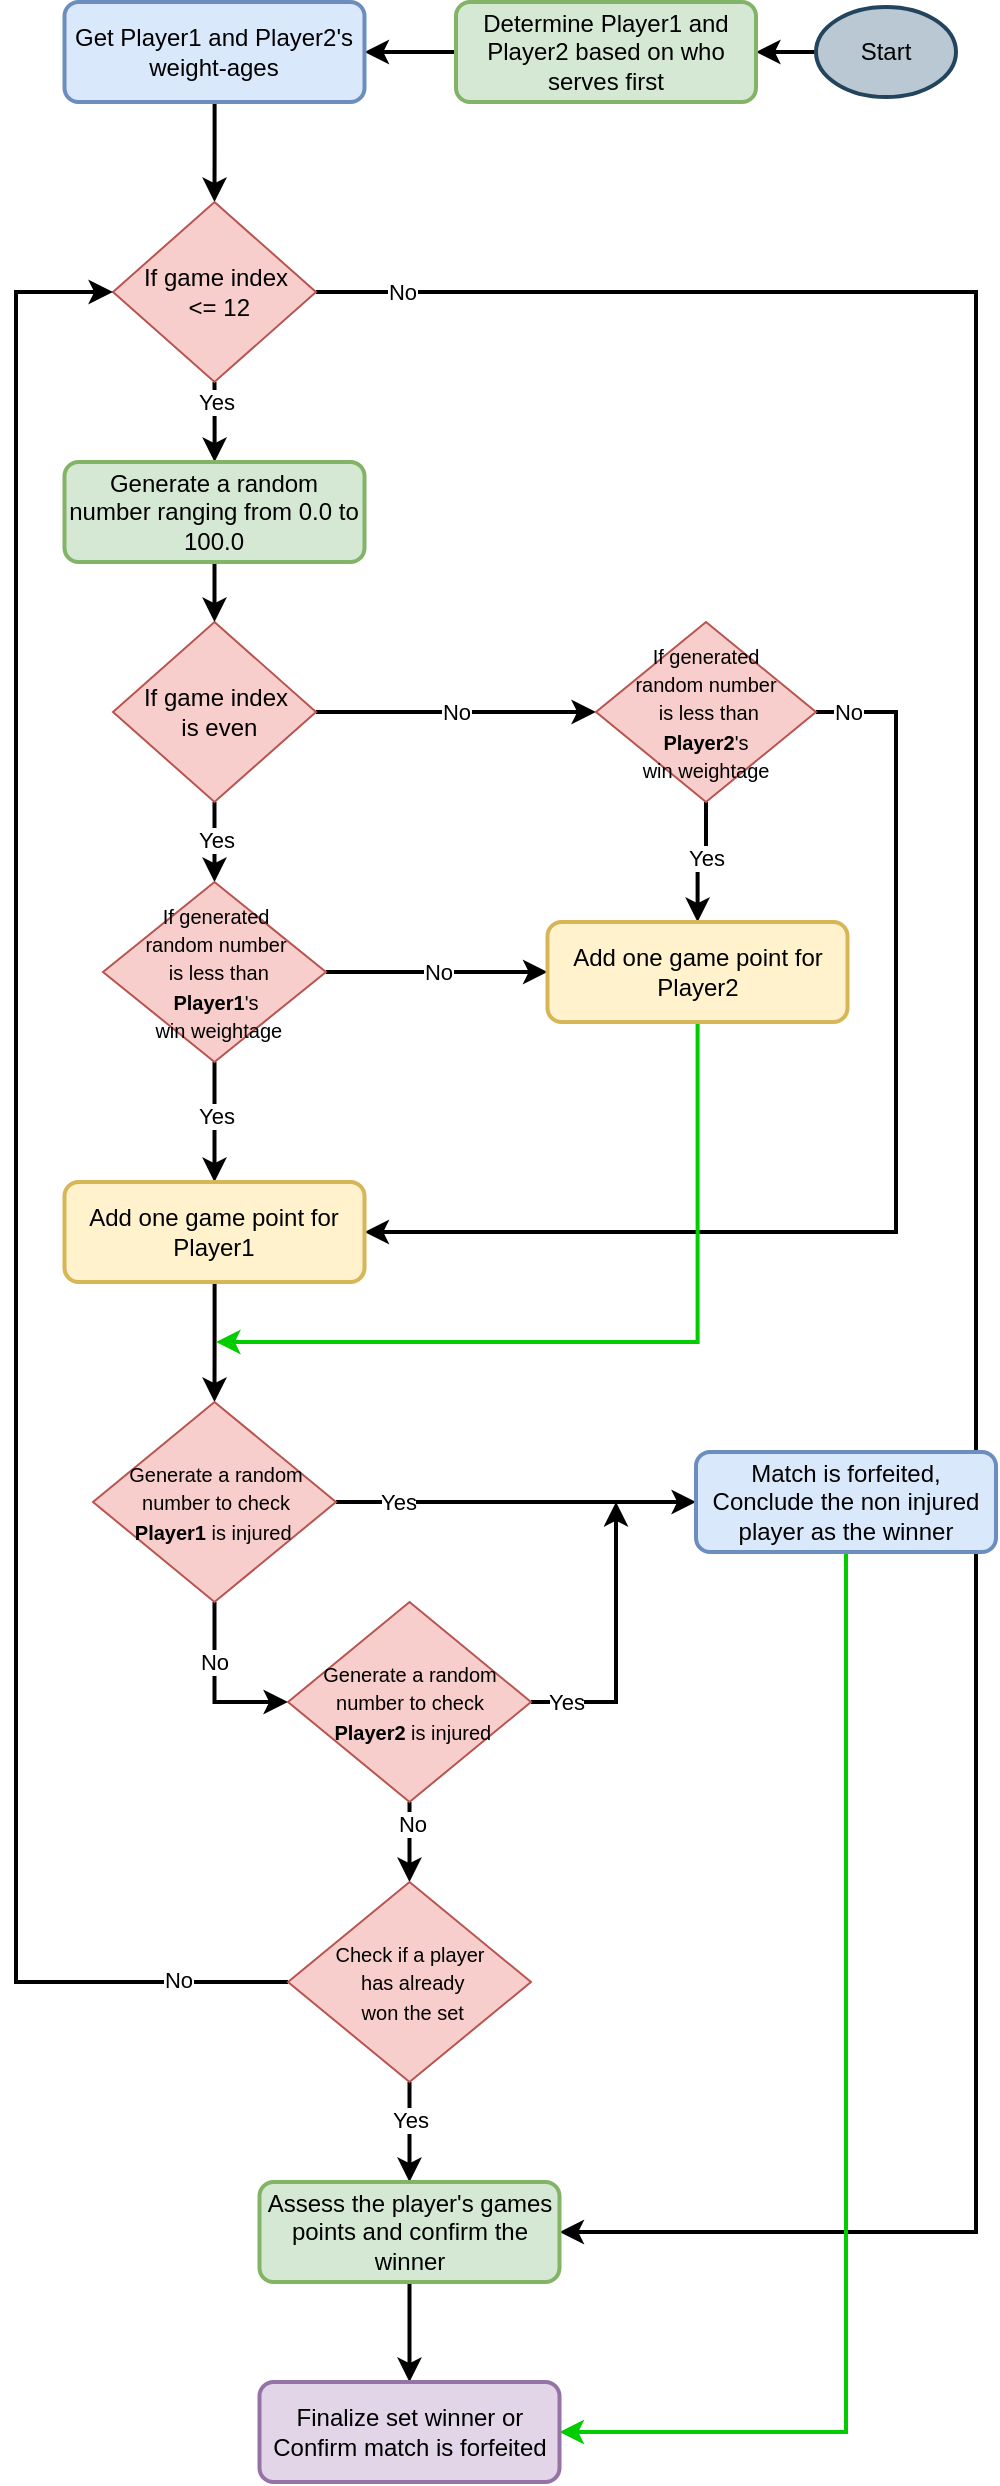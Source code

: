 <mxfile version="14.9.7" type="github">
  <diagram id="qcSVDS0ScA9_0T08C2Cv" name="Page-1">
    <mxGraphModel dx="1109" dy="573" grid="1" gridSize="10" guides="1" tooltips="1" connect="1" arrows="1" fold="1" page="1" pageScale="1" pageWidth="291" pageHeight="413" math="0" shadow="0">
      <root>
        <mxCell id="0" />
        <mxCell id="1" parent="0" />
        <mxCell id="-n2uineiYd9MRzJuJ-59-47" value="" style="edgeStyle=orthogonalEdgeStyle;rounded=0;orthogonalLoop=1;jettySize=auto;html=1;strokeWidth=2;" edge="1" parent="1" source="-n2uineiYd9MRzJuJ-59-1" target="-n2uineiYd9MRzJuJ-59-2">
          <mxGeometry relative="1" as="geometry" />
        </mxCell>
        <mxCell id="-n2uineiYd9MRzJuJ-59-1" value="Start" style="strokeWidth=2;html=1;shape=mxgraph.flowchart.start_1;whiteSpace=wrap;fillColor=#bac8d3;strokeColor=#23445d;" vertex="1" parent="1">
          <mxGeometry x="450" y="22.5" width="70" height="45" as="geometry" />
        </mxCell>
        <mxCell id="-n2uineiYd9MRzJuJ-59-46" style="edgeStyle=orthogonalEdgeStyle;rounded=0;orthogonalLoop=1;jettySize=auto;html=1;entryX=1;entryY=0.5;entryDx=0;entryDy=0;strokeWidth=2;" edge="1" parent="1" source="-n2uineiYd9MRzJuJ-59-2" target="-n2uineiYd9MRzJuJ-59-3">
          <mxGeometry relative="1" as="geometry" />
        </mxCell>
        <mxCell id="-n2uineiYd9MRzJuJ-59-2" value="Determine Player1 and Player2 based on who serves first" style="rounded=1;whiteSpace=wrap;html=1;absoluteArcSize=1;arcSize=14;strokeWidth=2;fillColor=#d5e8d4;strokeColor=#82b366;" vertex="1" parent="1">
          <mxGeometry x="270" y="20" width="150" height="50" as="geometry" />
        </mxCell>
        <mxCell id="-n2uineiYd9MRzJuJ-59-45" style="edgeStyle=orthogonalEdgeStyle;rounded=0;orthogonalLoop=1;jettySize=auto;html=1;entryX=0.5;entryY=0;entryDx=0;entryDy=0;strokeWidth=2;" edge="1" parent="1" source="-n2uineiYd9MRzJuJ-59-3" target="-n2uineiYd9MRzJuJ-59-4">
          <mxGeometry relative="1" as="geometry" />
        </mxCell>
        <mxCell id="-n2uineiYd9MRzJuJ-59-3" value="Get Player1 and Player2&#39;s weight-ages" style="rounded=1;whiteSpace=wrap;html=1;absoluteArcSize=1;arcSize=14;strokeWidth=2;fillColor=#dae8fc;strokeColor=#6c8ebf;" vertex="1" parent="1">
          <mxGeometry x="74.25" y="20" width="150" height="50" as="geometry" />
        </mxCell>
        <mxCell id="-n2uineiYd9MRzJuJ-59-12" style="edgeStyle=orthogonalEdgeStyle;rounded=0;orthogonalLoop=1;jettySize=auto;html=1;exitX=0.5;exitY=1;exitDx=0;exitDy=0;strokeWidth=2;" edge="1" parent="1" source="-n2uineiYd9MRzJuJ-59-4" target="-n2uineiYd9MRzJuJ-59-6">
          <mxGeometry relative="1" as="geometry" />
        </mxCell>
        <mxCell id="-n2uineiYd9MRzJuJ-59-13" value="Yes" style="edgeLabel;html=1;align=center;verticalAlign=middle;resizable=0;points=[];" vertex="1" connectable="0" parent="-n2uineiYd9MRzJuJ-59-12">
          <mxGeometry x="-0.56" y="-1" relative="1" as="geometry">
            <mxPoint x="1" y="1" as="offset" />
          </mxGeometry>
        </mxCell>
        <mxCell id="-n2uineiYd9MRzJuJ-59-50" style="edgeStyle=orthogonalEdgeStyle;rounded=0;orthogonalLoop=1;jettySize=auto;html=1;strokeWidth=2;entryX=1;entryY=0.5;entryDx=0;entryDy=0;" edge="1" parent="1" source="-n2uineiYd9MRzJuJ-59-4" target="-n2uineiYd9MRzJuJ-59-41">
          <mxGeometry relative="1" as="geometry">
            <mxPoint x="420" y="1140" as="targetPoint" />
            <Array as="points">
              <mxPoint x="530" y="165" />
              <mxPoint x="530" y="1135" />
            </Array>
          </mxGeometry>
        </mxCell>
        <mxCell id="-n2uineiYd9MRzJuJ-59-51" value="No" style="edgeLabel;html=1;align=center;verticalAlign=middle;resizable=0;points=[];" vertex="1" connectable="0" parent="-n2uineiYd9MRzJuJ-59-50">
          <mxGeometry x="-0.868" y="-1" relative="1" as="geometry">
            <mxPoint x="-57" y="-1" as="offset" />
          </mxGeometry>
        </mxCell>
        <mxCell id="-n2uineiYd9MRzJuJ-59-4" value="If game index&lt;br&gt;&amp;nbsp;&amp;lt;= 12" style="rhombus;whiteSpace=wrap;html=1;fillColor=#f8cecc;strokeColor=#b85450;" vertex="1" parent="1">
          <mxGeometry x="98.5" y="120" width="101.5" height="90" as="geometry" />
        </mxCell>
        <mxCell id="-n2uineiYd9MRzJuJ-59-15" style="edgeStyle=orthogonalEdgeStyle;rounded=0;orthogonalLoop=1;jettySize=auto;html=1;entryX=0.5;entryY=0;entryDx=0;entryDy=0;strokeWidth=2;" edge="1" parent="1" source="-n2uineiYd9MRzJuJ-59-5" target="-n2uineiYd9MRzJuJ-59-7">
          <mxGeometry relative="1" as="geometry" />
        </mxCell>
        <mxCell id="-n2uineiYd9MRzJuJ-59-16" value="Yes" style="edgeLabel;html=1;align=center;verticalAlign=middle;resizable=0;points=[];" vertex="1" connectable="0" parent="-n2uineiYd9MRzJuJ-59-15">
          <mxGeometry x="-0.049" relative="1" as="geometry">
            <mxPoint as="offset" />
          </mxGeometry>
        </mxCell>
        <mxCell id="-n2uineiYd9MRzJuJ-59-17" value="No" style="edgeStyle=orthogonalEdgeStyle;rounded=0;orthogonalLoop=1;jettySize=auto;html=1;entryX=0;entryY=0.5;entryDx=0;entryDy=0;strokeWidth=2;" edge="1" parent="1" source="-n2uineiYd9MRzJuJ-59-5" target="-n2uineiYd9MRzJuJ-59-8">
          <mxGeometry relative="1" as="geometry" />
        </mxCell>
        <mxCell id="-n2uineiYd9MRzJuJ-59-5" value="If game index&lt;br&gt;&amp;nbsp;is even" style="rhombus;whiteSpace=wrap;html=1;fillColor=#f8cecc;strokeColor=#b85450;" vertex="1" parent="1">
          <mxGeometry x="98.5" y="330" width="101.5" height="90" as="geometry" />
        </mxCell>
        <mxCell id="-n2uineiYd9MRzJuJ-59-14" style="edgeStyle=orthogonalEdgeStyle;rounded=0;orthogonalLoop=1;jettySize=auto;html=1;exitX=0.5;exitY=1;exitDx=0;exitDy=0;entryX=0.5;entryY=0;entryDx=0;entryDy=0;strokeWidth=2;" edge="1" parent="1" source="-n2uineiYd9MRzJuJ-59-6" target="-n2uineiYd9MRzJuJ-59-5">
          <mxGeometry relative="1" as="geometry" />
        </mxCell>
        <mxCell id="-n2uineiYd9MRzJuJ-59-6" value="Generate a random number ranging from 0.0 to 100.0" style="rounded=1;whiteSpace=wrap;html=1;absoluteArcSize=1;arcSize=14;strokeWidth=2;fillColor=#d5e8d4;strokeColor=#82b366;" vertex="1" parent="1">
          <mxGeometry x="74.25" y="250" width="150" height="50" as="geometry" />
        </mxCell>
        <mxCell id="-n2uineiYd9MRzJuJ-59-20" style="edgeStyle=orthogonalEdgeStyle;rounded=0;orthogonalLoop=1;jettySize=auto;html=1;entryX=0.5;entryY=0;entryDx=0;entryDy=0;strokeWidth=2;" edge="1" parent="1" source="-n2uineiYd9MRzJuJ-59-7" target="-n2uineiYd9MRzJuJ-59-9">
          <mxGeometry relative="1" as="geometry" />
        </mxCell>
        <mxCell id="-n2uineiYd9MRzJuJ-59-21" value="Yes" style="edgeLabel;html=1;align=center;verticalAlign=middle;resizable=0;points=[];" vertex="1" connectable="0" parent="-n2uineiYd9MRzJuJ-59-20">
          <mxGeometry x="-0.099" relative="1" as="geometry">
            <mxPoint as="offset" />
          </mxGeometry>
        </mxCell>
        <mxCell id="-n2uineiYd9MRzJuJ-59-25" value="No" style="edgeStyle=orthogonalEdgeStyle;rounded=0;orthogonalLoop=1;jettySize=auto;html=1;strokeWidth=2;" edge="1" parent="1" source="-n2uineiYd9MRzJuJ-59-7" target="-n2uineiYd9MRzJuJ-59-10">
          <mxGeometry relative="1" as="geometry" />
        </mxCell>
        <mxCell id="-n2uineiYd9MRzJuJ-59-7" value="&lt;font style=&quot;font-size: 10px&quot;&gt;If generated &lt;br&gt;random number&lt;br&gt;&amp;nbsp;is less than&lt;br&gt;&lt;b&gt;Player1&lt;/b&gt;&#39;s&lt;br&gt;&amp;nbsp;win weightage&lt;/font&gt;" style="rhombus;whiteSpace=wrap;html=1;fillColor=#f8cecc;strokeColor=#b85450;" vertex="1" parent="1">
          <mxGeometry x="93.5" y="460" width="111.5" height="90" as="geometry" />
        </mxCell>
        <mxCell id="-n2uineiYd9MRzJuJ-59-18" style="edgeStyle=orthogonalEdgeStyle;rounded=0;orthogonalLoop=1;jettySize=auto;html=1;exitX=0.5;exitY=1;exitDx=0;exitDy=0;strokeWidth=2;" edge="1" parent="1" source="-n2uineiYd9MRzJuJ-59-8" target="-n2uineiYd9MRzJuJ-59-10">
          <mxGeometry relative="1" as="geometry" />
        </mxCell>
        <mxCell id="-n2uineiYd9MRzJuJ-59-19" value="Yes" style="edgeLabel;html=1;align=center;verticalAlign=middle;resizable=0;points=[];" vertex="1" connectable="0" parent="-n2uineiYd9MRzJuJ-59-18">
          <mxGeometry x="-0.133" relative="1" as="geometry">
            <mxPoint as="offset" />
          </mxGeometry>
        </mxCell>
        <mxCell id="-n2uineiYd9MRzJuJ-59-26" style="edgeStyle=orthogonalEdgeStyle;rounded=0;orthogonalLoop=1;jettySize=auto;html=1;strokeWidth=2;entryX=1;entryY=0.5;entryDx=0;entryDy=0;" edge="1" parent="1" source="-n2uineiYd9MRzJuJ-59-8" target="-n2uineiYd9MRzJuJ-59-9">
          <mxGeometry relative="1" as="geometry">
            <mxPoint x="490" y="620" as="targetPoint" />
            <Array as="points">
              <mxPoint x="490" y="375" />
              <mxPoint x="490" y="635" />
            </Array>
          </mxGeometry>
        </mxCell>
        <mxCell id="-n2uineiYd9MRzJuJ-59-27" value="No" style="edgeLabel;html=1;align=center;verticalAlign=middle;resizable=0;points=[];" vertex="1" connectable="0" parent="-n2uineiYd9MRzJuJ-59-26">
          <mxGeometry x="-0.782" y="2" relative="1" as="geometry">
            <mxPoint x="-26" y="-22" as="offset" />
          </mxGeometry>
        </mxCell>
        <mxCell id="-n2uineiYd9MRzJuJ-59-8" value="&lt;font style=&quot;font-size: 10px&quot;&gt;If generated &lt;br&gt;random number&lt;br&gt;&amp;nbsp;is less than&lt;br&gt;&lt;b&gt;Player2&lt;/b&gt;&#39;s &lt;br&gt;win weightage&lt;/font&gt;" style="rhombus;whiteSpace=wrap;html=1;fillColor=#f8cecc;strokeColor=#b85450;" vertex="1" parent="1">
          <mxGeometry x="340" y="330" width="110" height="90" as="geometry" />
        </mxCell>
        <mxCell id="-n2uineiYd9MRzJuJ-59-23" style="edgeStyle=orthogonalEdgeStyle;rounded=0;orthogonalLoop=1;jettySize=auto;html=1;entryX=0.5;entryY=0;entryDx=0;entryDy=0;strokeWidth=2;" edge="1" parent="1" source="-n2uineiYd9MRzJuJ-59-9" target="-n2uineiYd9MRzJuJ-59-11">
          <mxGeometry relative="1" as="geometry" />
        </mxCell>
        <mxCell id="-n2uineiYd9MRzJuJ-59-9" value="Add one game point for Player1" style="rounded=1;whiteSpace=wrap;html=1;absoluteArcSize=1;arcSize=14;strokeWidth=2;fillColor=#fff2cc;strokeColor=#d6b656;" vertex="1" parent="1">
          <mxGeometry x="74.25" y="610" width="150" height="50" as="geometry" />
        </mxCell>
        <mxCell id="-n2uineiYd9MRzJuJ-59-24" style="edgeStyle=orthogonalEdgeStyle;rounded=0;orthogonalLoop=1;jettySize=auto;html=1;strokeWidth=2;strokeColor=#00CC00;" edge="1" parent="1" source="-n2uineiYd9MRzJuJ-59-10">
          <mxGeometry relative="1" as="geometry">
            <mxPoint x="150" y="690" as="targetPoint" />
            <Array as="points">
              <mxPoint x="391" y="690" />
            </Array>
          </mxGeometry>
        </mxCell>
        <mxCell id="-n2uineiYd9MRzJuJ-59-10" value="Add one game point for Player2" style="rounded=1;whiteSpace=wrap;html=1;absoluteArcSize=1;arcSize=14;strokeWidth=2;fillColor=#fff2cc;strokeColor=#d6b656;" vertex="1" parent="1">
          <mxGeometry x="315.75" y="480" width="150" height="50" as="geometry" />
        </mxCell>
        <mxCell id="-n2uineiYd9MRzJuJ-59-29" value="No" style="edgeStyle=orthogonalEdgeStyle;rounded=0;orthogonalLoop=1;jettySize=auto;html=1;entryX=0;entryY=0.5;entryDx=0;entryDy=0;strokeWidth=2;" edge="1" parent="1" source="-n2uineiYd9MRzJuJ-59-11" target="-n2uineiYd9MRzJuJ-59-28">
          <mxGeometry x="-0.307" relative="1" as="geometry">
            <mxPoint as="offset" />
          </mxGeometry>
        </mxCell>
        <mxCell id="-n2uineiYd9MRzJuJ-59-31" value="" style="edgeStyle=orthogonalEdgeStyle;rounded=0;orthogonalLoop=1;jettySize=auto;html=1;strokeWidth=2;" edge="1" parent="1" source="-n2uineiYd9MRzJuJ-59-11" target="-n2uineiYd9MRzJuJ-59-30">
          <mxGeometry relative="1" as="geometry" />
        </mxCell>
        <mxCell id="-n2uineiYd9MRzJuJ-59-32" value="Yes" style="edgeLabel;html=1;align=center;verticalAlign=middle;resizable=0;points=[];" vertex="1" connectable="0" parent="-n2uineiYd9MRzJuJ-59-31">
          <mxGeometry x="-0.808" y="-2" relative="1" as="geometry">
            <mxPoint x="13" y="-2" as="offset" />
          </mxGeometry>
        </mxCell>
        <mxCell id="-n2uineiYd9MRzJuJ-59-11" value="&lt;span style=&quot;font-size: 10px&quot;&gt;Generate a&amp;nbsp;random number to check &lt;br&gt;&lt;b&gt;Player1&lt;/b&gt; is injured&amp;nbsp;&lt;/span&gt;" style="rhombus;whiteSpace=wrap;html=1;fillColor=#f8cecc;strokeColor=#b85450;" vertex="1" parent="1">
          <mxGeometry x="88.5" y="720" width="121.5" height="100" as="geometry" />
        </mxCell>
        <mxCell id="-n2uineiYd9MRzJuJ-59-33" value="Yes" style="edgeStyle=orthogonalEdgeStyle;rounded=0;orthogonalLoop=1;jettySize=auto;html=1;strokeWidth=2;" edge="1" parent="1" source="-n2uineiYd9MRzJuJ-59-28">
          <mxGeometry x="-0.757" relative="1" as="geometry">
            <mxPoint x="350" y="770" as="targetPoint" />
            <Array as="points">
              <mxPoint x="350" y="870" />
            </Array>
            <mxPoint as="offset" />
          </mxGeometry>
        </mxCell>
        <mxCell id="-n2uineiYd9MRzJuJ-59-35" value="" style="edgeStyle=orthogonalEdgeStyle;rounded=0;orthogonalLoop=1;jettySize=auto;html=1;strokeWidth=2;entryX=0.5;entryY=0;entryDx=0;entryDy=0;" edge="1" parent="1" source="-n2uineiYd9MRzJuJ-59-28" target="-n2uineiYd9MRzJuJ-59-36">
          <mxGeometry relative="1" as="geometry">
            <mxPoint x="246.8" y="950" as="targetPoint" />
          </mxGeometry>
        </mxCell>
        <mxCell id="-n2uineiYd9MRzJuJ-59-38" value="No" style="edgeLabel;html=1;align=center;verticalAlign=middle;resizable=0;points=[];" vertex="1" connectable="0" parent="-n2uineiYd9MRzJuJ-59-35">
          <mxGeometry x="-0.449" y="1" relative="1" as="geometry">
            <mxPoint as="offset" />
          </mxGeometry>
        </mxCell>
        <mxCell id="-n2uineiYd9MRzJuJ-59-28" value="&lt;span style=&quot;font-size: 10px&quot;&gt;Generate a&amp;nbsp;random number to check&lt;br&gt;&amp;nbsp;&amp;nbsp;&lt;b&gt;Player2&lt;/b&gt; is injured&amp;nbsp;&lt;/span&gt;" style="rhombus;whiteSpace=wrap;html=1;fillColor=#f8cecc;strokeColor=#b85450;" vertex="1" parent="1">
          <mxGeometry x="186" y="820" width="121.5" height="100" as="geometry" />
        </mxCell>
        <mxCell id="-n2uineiYd9MRzJuJ-59-44" style="edgeStyle=orthogonalEdgeStyle;rounded=0;orthogonalLoop=1;jettySize=auto;html=1;strokeWidth=2;entryX=1;entryY=0.5;entryDx=0;entryDy=0;strokeColor=#00CC00;" edge="1" parent="1" source="-n2uineiYd9MRzJuJ-59-30" target="-n2uineiYd9MRzJuJ-59-52">
          <mxGeometry relative="1" as="geometry">
            <mxPoint x="440" y="1240" as="targetPoint" />
            <Array as="points">
              <mxPoint x="465" y="1235" />
            </Array>
          </mxGeometry>
        </mxCell>
        <mxCell id="-n2uineiYd9MRzJuJ-59-30" value="Match is forfeited, Conclude the non injured player as the winner" style="rounded=1;whiteSpace=wrap;html=1;absoluteArcSize=1;arcSize=14;strokeWidth=2;fillColor=#dae8fc;strokeColor=#6c8ebf;" vertex="1" parent="1">
          <mxGeometry x="390" y="745" width="150" height="50" as="geometry" />
        </mxCell>
        <mxCell id="-n2uineiYd9MRzJuJ-59-39" style="edgeStyle=orthogonalEdgeStyle;rounded=0;orthogonalLoop=1;jettySize=auto;html=1;strokeWidth=2;entryX=0;entryY=0.5;entryDx=0;entryDy=0;" edge="1" parent="1" source="-n2uineiYd9MRzJuJ-59-36" target="-n2uineiYd9MRzJuJ-59-4">
          <mxGeometry relative="1" as="geometry">
            <mxPoint x="50" y="160" as="targetPoint" />
            <Array as="points">
              <mxPoint x="50" y="1010" />
              <mxPoint x="50" y="165" />
            </Array>
          </mxGeometry>
        </mxCell>
        <mxCell id="-n2uineiYd9MRzJuJ-59-40" value="No" style="edgeLabel;html=1;align=center;verticalAlign=middle;resizable=0;points=[];" vertex="1" connectable="0" parent="-n2uineiYd9MRzJuJ-59-39">
          <mxGeometry x="-0.893" y="-1" relative="1" as="geometry">
            <mxPoint as="offset" />
          </mxGeometry>
        </mxCell>
        <mxCell id="-n2uineiYd9MRzJuJ-59-42" style="edgeStyle=orthogonalEdgeStyle;rounded=0;orthogonalLoop=1;jettySize=auto;html=1;strokeWidth=2;exitX=0.5;exitY=1;exitDx=0;exitDy=0;entryX=0.5;entryY=0;entryDx=0;entryDy=0;" edge="1" parent="1" source="-n2uineiYd9MRzJuJ-59-36" target="-n2uineiYd9MRzJuJ-59-41">
          <mxGeometry relative="1" as="geometry">
            <mxPoint x="340" y="1020" as="targetPoint" />
          </mxGeometry>
        </mxCell>
        <mxCell id="-n2uineiYd9MRzJuJ-59-43" value="Yes" style="edgeLabel;html=1;align=center;verticalAlign=middle;resizable=0;points=[];" vertex="1" connectable="0" parent="-n2uineiYd9MRzJuJ-59-42">
          <mxGeometry x="-0.262" y="5" relative="1" as="geometry">
            <mxPoint x="-5" as="offset" />
          </mxGeometry>
        </mxCell>
        <mxCell id="-n2uineiYd9MRzJuJ-59-36" value="&lt;span style=&quot;font-size: 10px&quot;&gt;Check if a player&lt;br&gt;&amp;nbsp;has already&lt;br&gt;&amp;nbsp;won the set&lt;/span&gt;" style="rhombus;whiteSpace=wrap;html=1;fillColor=#f8cecc;strokeColor=#b85450;" vertex="1" parent="1">
          <mxGeometry x="186" y="960" width="121.5" height="100" as="geometry" />
        </mxCell>
        <mxCell id="-n2uineiYd9MRzJuJ-59-53" style="edgeStyle=orthogonalEdgeStyle;rounded=0;orthogonalLoop=1;jettySize=auto;html=1;entryX=0.5;entryY=0;entryDx=0;entryDy=0;strokeWidth=2;" edge="1" parent="1" source="-n2uineiYd9MRzJuJ-59-41" target="-n2uineiYd9MRzJuJ-59-52">
          <mxGeometry relative="1" as="geometry" />
        </mxCell>
        <mxCell id="-n2uineiYd9MRzJuJ-59-41" value="Assess the player&#39;s games points and confirm the winner" style="rounded=1;whiteSpace=wrap;html=1;absoluteArcSize=1;arcSize=14;strokeWidth=2;fillColor=#d5e8d4;strokeColor=#82b366;" vertex="1" parent="1">
          <mxGeometry x="171.75" y="1110" width="150" height="50" as="geometry" />
        </mxCell>
        <mxCell id="-n2uineiYd9MRzJuJ-59-52" value="Finalize set winner or Confirm match is forfeited" style="rounded=1;whiteSpace=wrap;html=1;absoluteArcSize=1;arcSize=14;strokeWidth=2;fillColor=#e1d5e7;strokeColor=#9673a6;" vertex="1" parent="1">
          <mxGeometry x="171.75" y="1210" width="150" height="50" as="geometry" />
        </mxCell>
      </root>
    </mxGraphModel>
  </diagram>
</mxfile>
